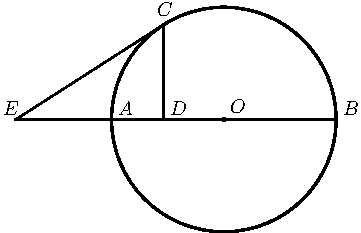 import graph; size(6cm); real lsf=0.5; pen dps=linewidth(0.7)+fontsize(10); defaultpen(dps); pen ds=black; real xmin=-4.707729316549254,xmax=4.761148952442994,ymin=-4.6364979111989735,ymax=3.7183946790883047; 
pair O=(0.6234878601102473,0.), A=(-1.,0.), B=(2.2469757202204943,0.), C=(-0.2528460176149382,1.3666571503769664), D=(-0.2528460176149382,0.); 
draw(circle(O,1.6234878601102474),linewidth(1.2)); draw(A--B,linewidth(0.8)); draw((-2.384170406813331,0.)--A,linewidth(0.8)); draw(C--D,linewidth(0.8)); draw((-2.384170406813331,0.)--C,linewidth(0.8)); 
dot(O,linewidth(2.pt)+ds); label("$O$",(0.6871441846076741,0.05815602048625913),NE*lsf); dot(A,linewidth(1.pt)+ds); label("$A$",(-0.9360920900767112,0.026327858237545694),NE*lsf); dot(B,linewidth(1.pt)+ds); label("$B$",(2.3103804592920594,0.026327858237545694),NE*lsf); dot(C,linewidth(1.pt)+ds); label("$C$",(-0.37909925072422607,1.4585951594296505),NE*lsf); dot(D,linewidth(1.pt)+ds); label("$D$",(-0.18813027723194542,0.026327858237545694),NE*lsf); dot((-2.384170406813331,0.),linewidth(1.pt)+ds); label("$E$",(-2.607070608134167,0.026327858237545694),NE*lsf); 
clip((xmin,ymin)--(xmin,ymax)--(xmax,ymax)--(xmax,ymin)--cycle); 